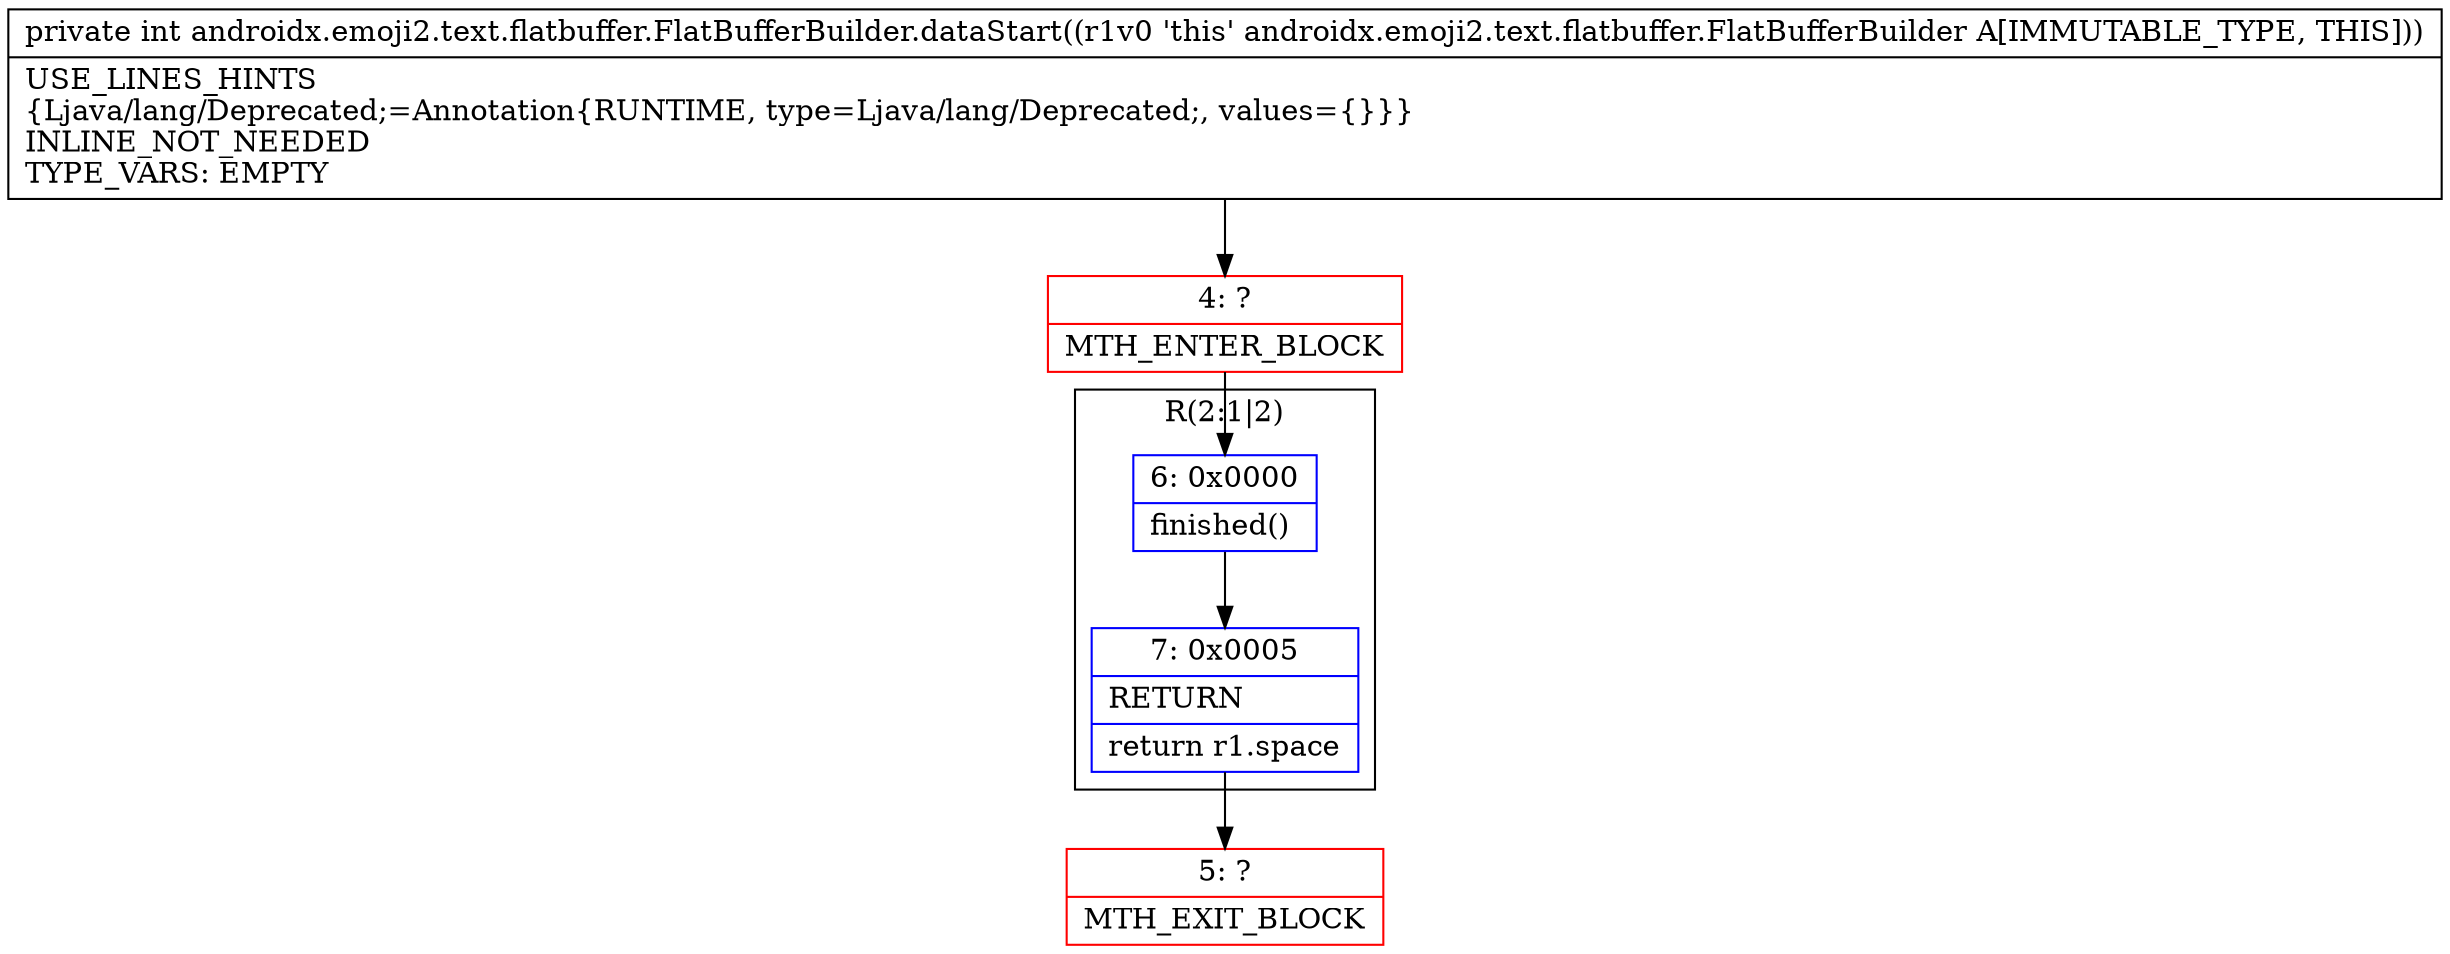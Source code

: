 digraph "CFG forandroidx.emoji2.text.flatbuffer.FlatBufferBuilder.dataStart()I" {
subgraph cluster_Region_435220153 {
label = "R(2:1|2)";
node [shape=record,color=blue];
Node_6 [shape=record,label="{6\:\ 0x0000|finished()\l}"];
Node_7 [shape=record,label="{7\:\ 0x0005|RETURN\l|return r1.space\l}"];
}
Node_4 [shape=record,color=red,label="{4\:\ ?|MTH_ENTER_BLOCK\l}"];
Node_5 [shape=record,color=red,label="{5\:\ ?|MTH_EXIT_BLOCK\l}"];
MethodNode[shape=record,label="{private int androidx.emoji2.text.flatbuffer.FlatBufferBuilder.dataStart((r1v0 'this' androidx.emoji2.text.flatbuffer.FlatBufferBuilder A[IMMUTABLE_TYPE, THIS]))  | USE_LINES_HINTS\l\{Ljava\/lang\/Deprecated;=Annotation\{RUNTIME, type=Ljava\/lang\/Deprecated;, values=\{\}\}\}\lINLINE_NOT_NEEDED\lTYPE_VARS: EMPTY\l}"];
MethodNode -> Node_4;Node_6 -> Node_7;
Node_7 -> Node_5;
Node_4 -> Node_6;
}

